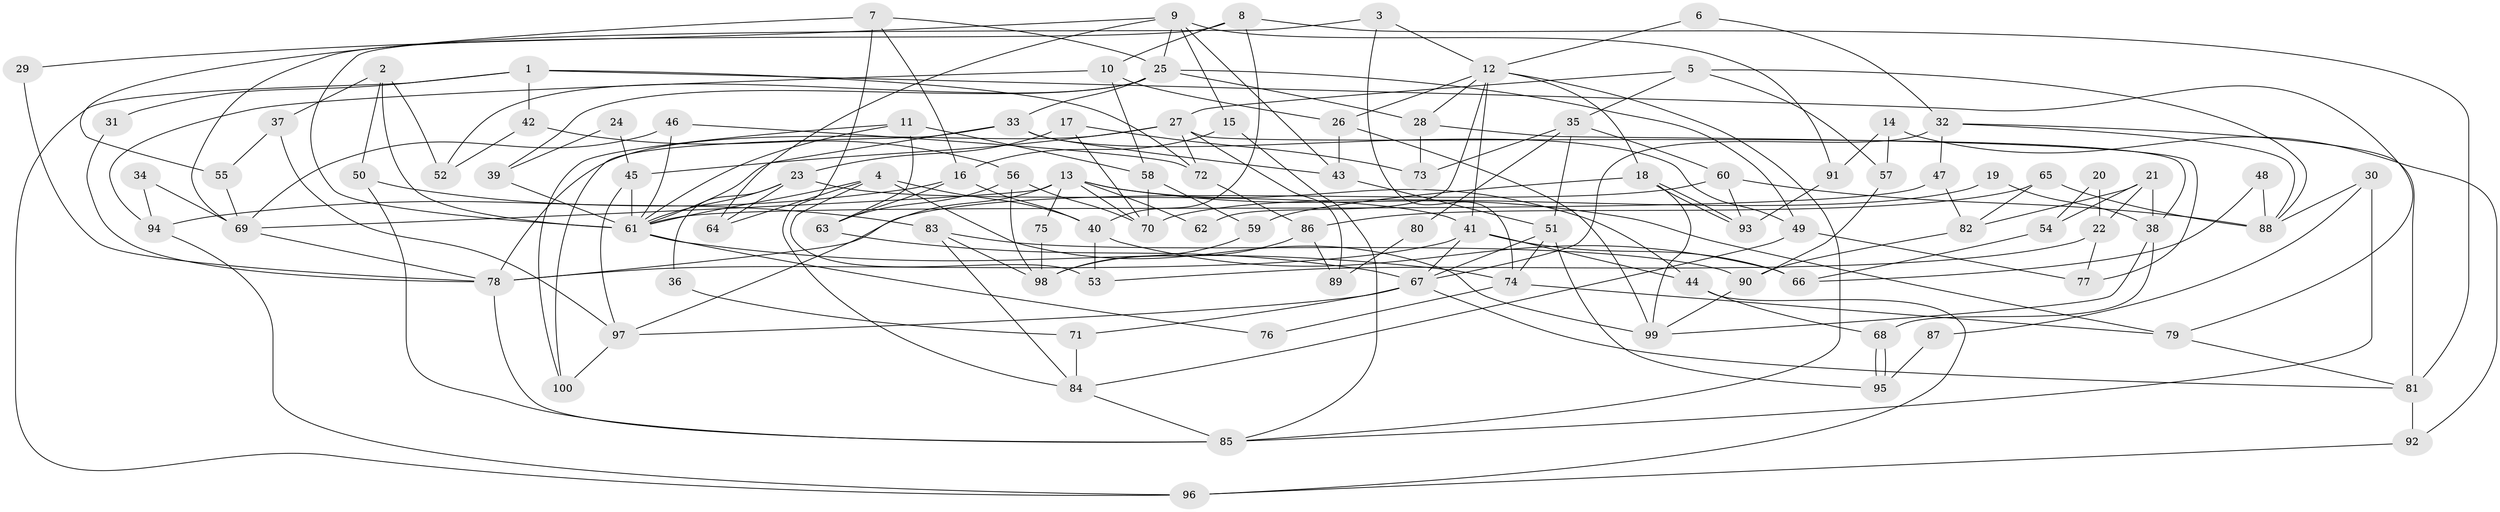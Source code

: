 // Generated by graph-tools (version 1.1) at 2025/38/02/21/25 10:38:59]
// undirected, 100 vertices, 200 edges
graph export_dot {
graph [start="1"]
  node [color=gray90,style=filled];
  1;
  2;
  3;
  4;
  5;
  6;
  7;
  8;
  9;
  10;
  11;
  12;
  13;
  14;
  15;
  16;
  17;
  18;
  19;
  20;
  21;
  22;
  23;
  24;
  25;
  26;
  27;
  28;
  29;
  30;
  31;
  32;
  33;
  34;
  35;
  36;
  37;
  38;
  39;
  40;
  41;
  42;
  43;
  44;
  45;
  46;
  47;
  48;
  49;
  50;
  51;
  52;
  53;
  54;
  55;
  56;
  57;
  58;
  59;
  60;
  61;
  62;
  63;
  64;
  65;
  66;
  67;
  68;
  69;
  70;
  71;
  72;
  73;
  74;
  75;
  76;
  77;
  78;
  79;
  80;
  81;
  82;
  83;
  84;
  85;
  86;
  87;
  88;
  89;
  90;
  91;
  92;
  93;
  94;
  95;
  96;
  97;
  98;
  99;
  100;
  1 -- 79;
  1 -- 72;
  1 -- 31;
  1 -- 42;
  1 -- 96;
  2 -- 61;
  2 -- 37;
  2 -- 50;
  2 -- 52;
  3 -- 12;
  3 -- 61;
  3 -- 74;
  4 -- 64;
  4 -- 61;
  4 -- 40;
  4 -- 53;
  4 -- 99;
  5 -- 35;
  5 -- 88;
  5 -- 27;
  5 -- 57;
  6 -- 32;
  6 -- 12;
  7 -- 16;
  7 -- 25;
  7 -- 55;
  7 -- 84;
  8 -- 40;
  8 -- 81;
  8 -- 10;
  8 -- 69;
  9 -- 25;
  9 -- 43;
  9 -- 15;
  9 -- 29;
  9 -- 64;
  9 -- 91;
  10 -- 94;
  10 -- 26;
  10 -- 58;
  11 -- 100;
  11 -- 63;
  11 -- 58;
  11 -- 61;
  12 -- 18;
  12 -- 26;
  12 -- 28;
  12 -- 41;
  12 -- 62;
  12 -- 85;
  13 -- 70;
  13 -- 69;
  13 -- 44;
  13 -- 62;
  13 -- 75;
  13 -- 79;
  13 -- 97;
  14 -- 92;
  14 -- 91;
  14 -- 57;
  15 -- 85;
  15 -- 16;
  16 -- 63;
  16 -- 40;
  16 -- 94;
  17 -- 70;
  17 -- 23;
  17 -- 73;
  18 -- 93;
  18 -- 93;
  18 -- 99;
  18 -- 59;
  19 -- 38;
  19 -- 70;
  20 -- 22;
  20 -- 54;
  21 -- 82;
  21 -- 38;
  21 -- 22;
  21 -- 54;
  22 -- 53;
  22 -- 77;
  23 -- 61;
  23 -- 41;
  23 -- 36;
  23 -- 64;
  24 -- 39;
  24 -- 45;
  25 -- 49;
  25 -- 28;
  25 -- 33;
  25 -- 39;
  25 -- 52;
  26 -- 43;
  26 -- 99;
  27 -- 78;
  27 -- 38;
  27 -- 45;
  27 -- 72;
  27 -- 89;
  28 -- 77;
  28 -- 73;
  29 -- 78;
  30 -- 85;
  30 -- 88;
  30 -- 87;
  31 -- 78;
  32 -- 67;
  32 -- 47;
  32 -- 81;
  32 -- 88;
  33 -- 61;
  33 -- 43;
  33 -- 49;
  33 -- 100;
  34 -- 69;
  34 -- 94;
  35 -- 51;
  35 -- 73;
  35 -- 60;
  35 -- 80;
  36 -- 71;
  37 -- 97;
  37 -- 55;
  38 -- 99;
  38 -- 68;
  39 -- 61;
  40 -- 53;
  40 -- 66;
  41 -- 44;
  41 -- 66;
  41 -- 67;
  41 -- 78;
  42 -- 52;
  42 -- 56;
  43 -- 51;
  44 -- 68;
  44 -- 96;
  45 -- 97;
  45 -- 61;
  46 -- 69;
  46 -- 61;
  46 -- 72;
  47 -- 61;
  47 -- 82;
  48 -- 66;
  48 -- 88;
  49 -- 84;
  49 -- 77;
  50 -- 85;
  50 -- 83;
  51 -- 67;
  51 -- 74;
  51 -- 95;
  54 -- 66;
  55 -- 69;
  56 -- 98;
  56 -- 63;
  56 -- 70;
  57 -- 90;
  58 -- 59;
  58 -- 70;
  59 -- 98;
  60 -- 78;
  60 -- 88;
  60 -- 93;
  61 -- 74;
  61 -- 76;
  63 -- 67;
  65 -- 88;
  65 -- 86;
  65 -- 82;
  67 -- 81;
  67 -- 71;
  67 -- 97;
  68 -- 95;
  68 -- 95;
  69 -- 78;
  71 -- 84;
  72 -- 86;
  74 -- 76;
  74 -- 79;
  75 -- 98;
  78 -- 85;
  79 -- 81;
  80 -- 89;
  81 -- 92;
  82 -- 90;
  83 -- 90;
  83 -- 84;
  83 -- 98;
  84 -- 85;
  86 -- 98;
  86 -- 89;
  87 -- 95;
  90 -- 99;
  91 -- 93;
  92 -- 96;
  94 -- 96;
  97 -- 100;
}
